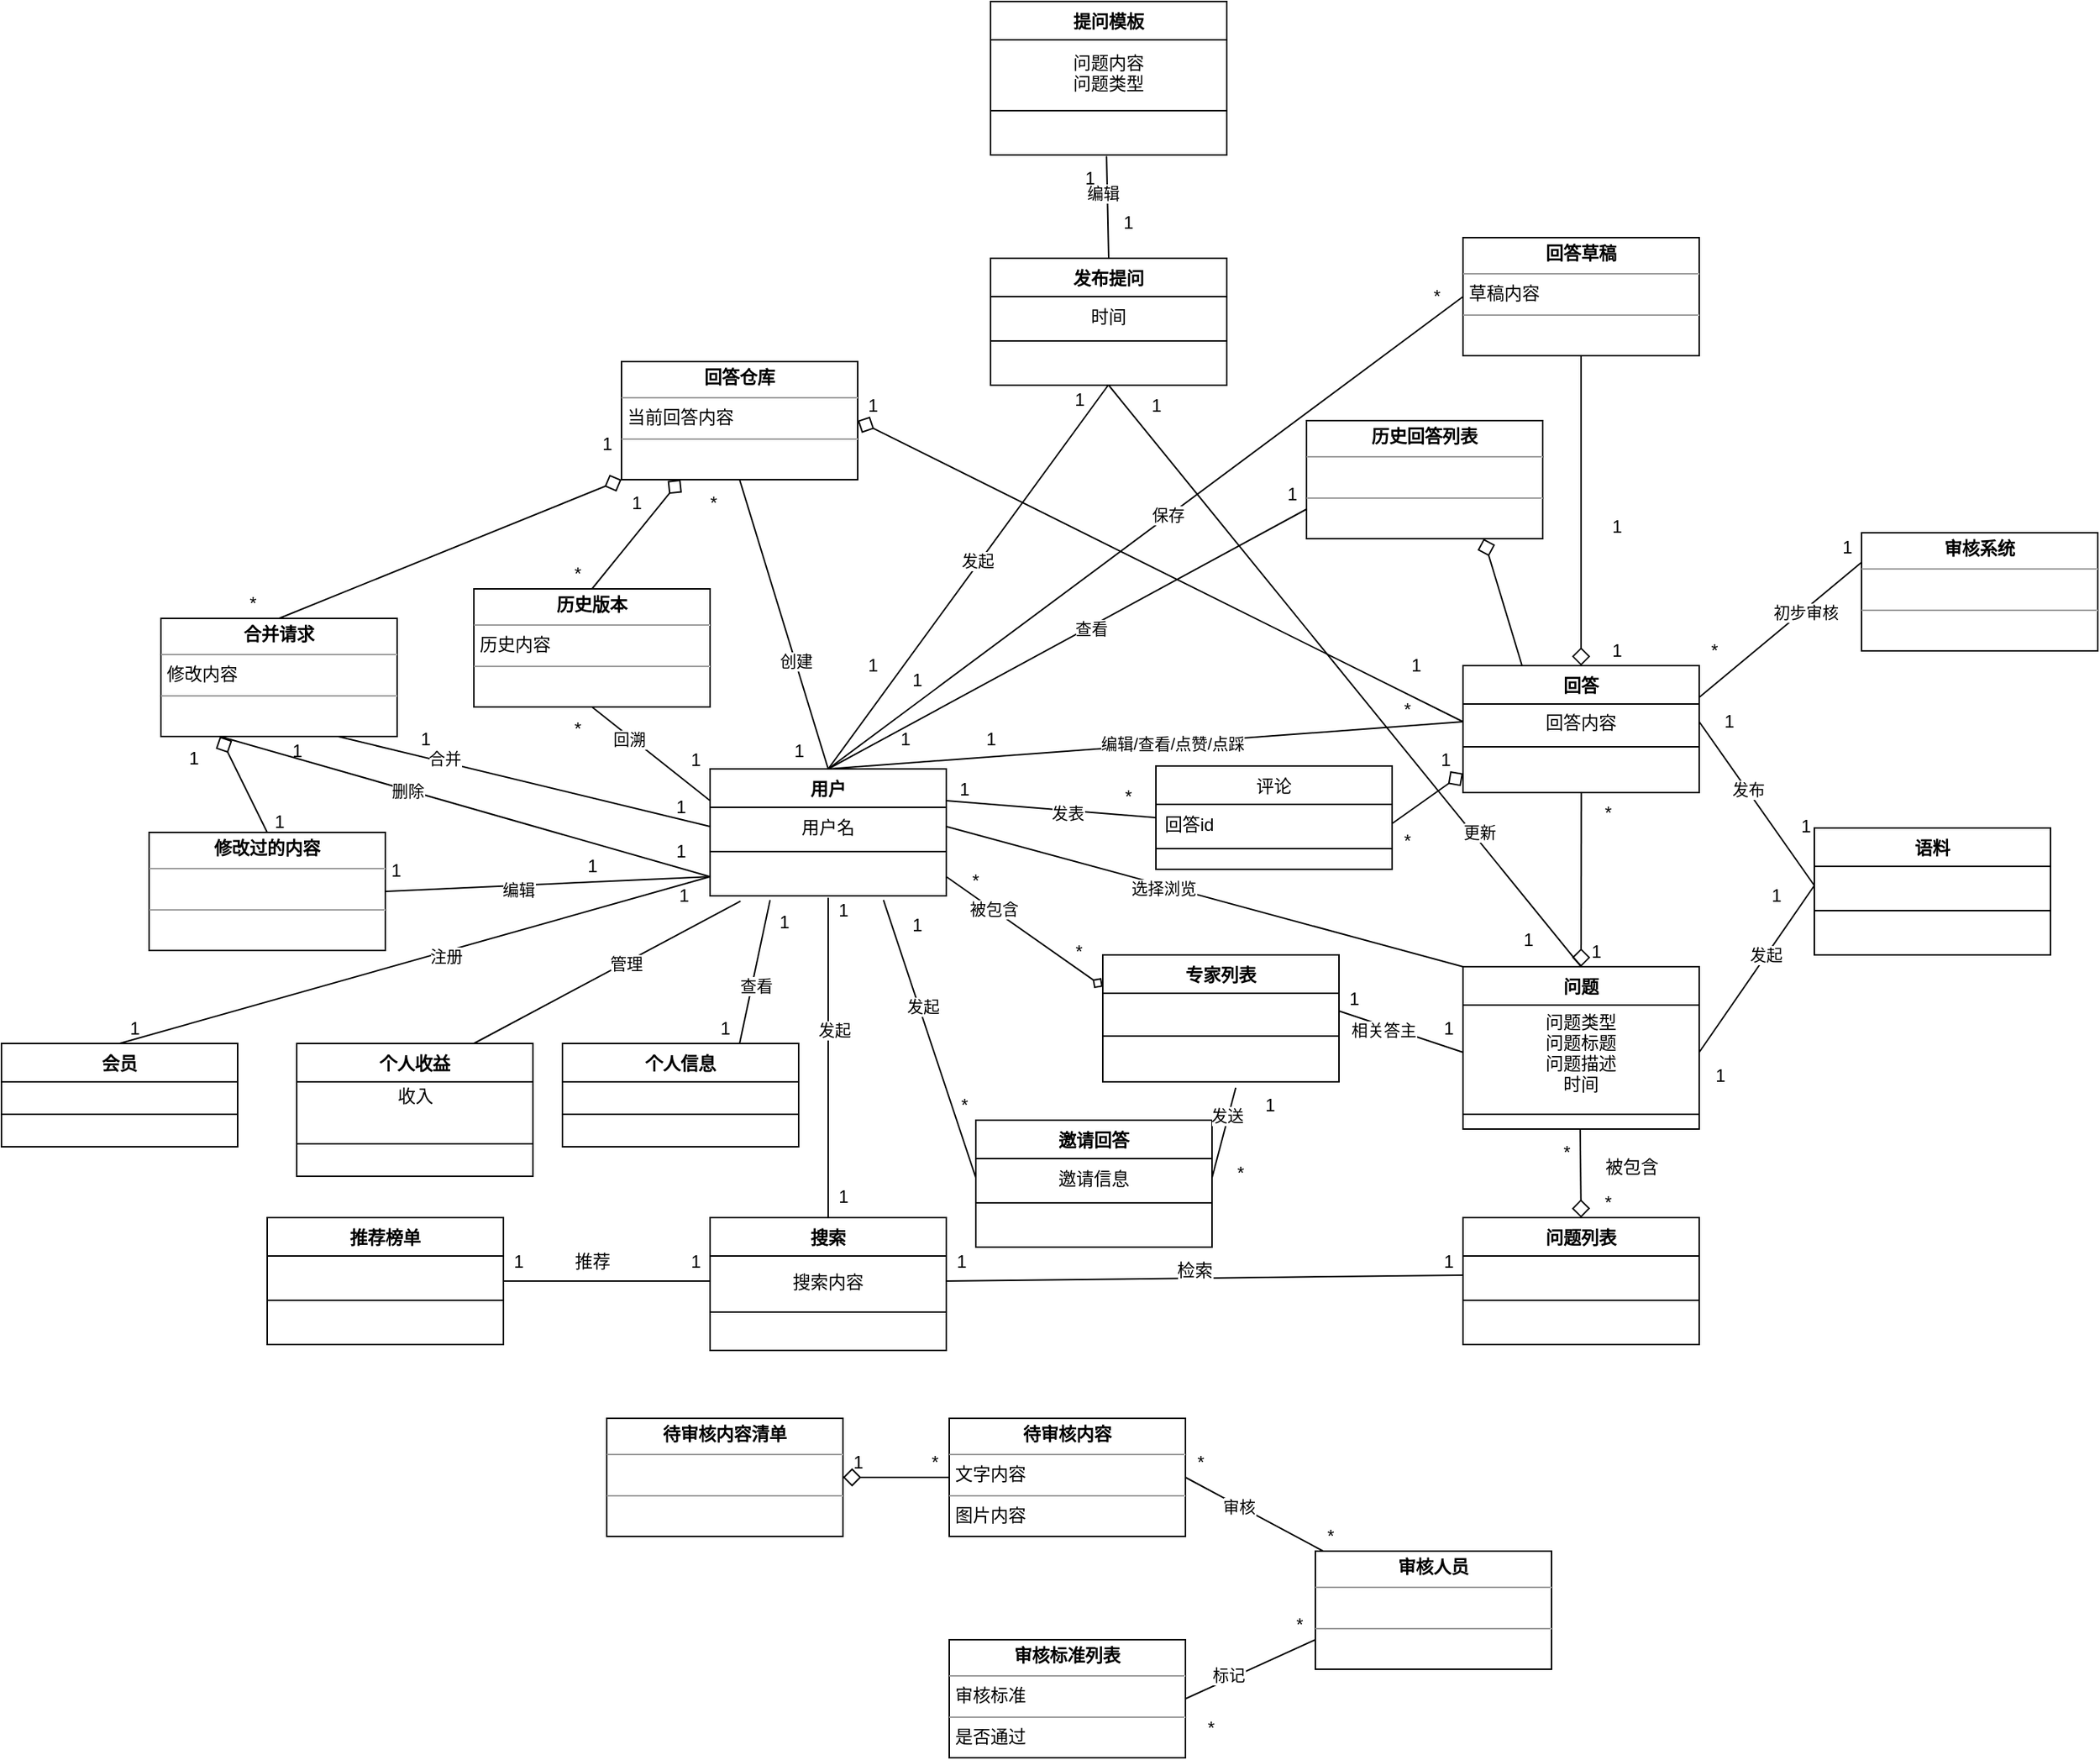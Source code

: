 <mxfile version="13.5.7" type="device"><diagram id="dqSqr0zBosCVYMbAQ48P" name="第 1 页"><mxGraphModel dx="1851" dy="1761" grid="1" gridSize="10" guides="1" tooltips="1" connect="1" arrows="1" fold="1" page="1" pageScale="1" pageWidth="827" pageHeight="1169" math="0" shadow="0"><root><mxCell id="0"/><mxCell id="1" parent="0"/><mxCell id="7naOkxVm8K2SrwInXt6t-1" value="1" style="text;html=1;align=center;verticalAlign=middle;resizable=0;points=[];autosize=1;" parent="1" vertex="1"><mxGeometry x="380" y="134" width="20" height="20" as="geometry"/></mxCell><mxCell id="7naOkxVm8K2SrwInXt6t-2" style="edgeStyle=none;rounded=0;orthogonalLoop=1;jettySize=auto;html=1;exitX=0.491;exitY=1.031;exitDx=0;exitDy=0;entryX=0.5;entryY=0;entryDx=0;entryDy=0;endArrow=none;endFill=0;endSize=10;targetPerimeterSpacing=0;exitPerimeter=0;" parent="1" source="7naOkxVm8K2SrwInXt6t-36" target="7naOkxVm8K2SrwInXt6t-17" edge="1"><mxGeometry relative="1" as="geometry"><mxPoint x="131" y="203" as="sourcePoint"/></mxGeometry></mxCell><mxCell id="qKET4viSGXKcAuz_7q4b-98" value="编辑" style="edgeLabel;html=1;align=center;verticalAlign=middle;resizable=0;points=[];" parent="7naOkxVm8K2SrwInXt6t-2" vertex="1" connectable="0"><mxGeometry x="-0.29" y="-3" relative="1" as="geometry"><mxPoint as="offset"/></mxGeometry></mxCell><mxCell id="7naOkxVm8K2SrwInXt6t-3" style="edgeStyle=none;rounded=0;orthogonalLoop=1;jettySize=auto;html=1;exitX=0.5;exitY=1;exitDx=0;exitDy=0;entryX=0.5;entryY=0;entryDx=0;entryDy=0;endArrow=none;endFill=0;endSize=10;targetPerimeterSpacing=0;" parent="1" source="7naOkxVm8K2SrwInXt6t-17" target="7naOkxVm8K2SrwInXt6t-21" edge="1"><mxGeometry relative="1" as="geometry"/></mxCell><mxCell id="qKET4viSGXKcAuz_7q4b-155" value="更新" style="edgeLabel;html=1;align=center;verticalAlign=middle;resizable=0;points=[];" parent="7naOkxVm8K2SrwInXt6t-3" vertex="1" connectable="0"><mxGeometry x="-0.103" relative="1" as="geometry"><mxPoint x="107.26" y="126.02" as="offset"/></mxGeometry></mxCell><mxCell id="7naOkxVm8K2SrwInXt6t-5" value="" style="edgeStyle=none;rounded=0;orthogonalLoop=1;jettySize=auto;html=1;endArrow=diamond;endFill=0;endSize=10;targetPerimeterSpacing=0;entryX=0.5;entryY=0;entryDx=0;entryDy=0;exitX=0.496;exitY=1.031;exitDx=0;exitDy=0;exitPerimeter=0;" parent="1" source="7naOkxVm8K2SrwInXt6t-24" target="7naOkxVm8K2SrwInXt6t-25" edge="1"><mxGeometry relative="1" as="geometry"><mxPoint x="360" y="280" as="sourcePoint"/></mxGeometry></mxCell><mxCell id="7naOkxVm8K2SrwInXt6t-6" style="edgeStyle=none;rounded=0;orthogonalLoop=1;jettySize=auto;html=1;exitX=0.5;exitY=0;exitDx=0;exitDy=0;entryX=0.498;entryY=1;entryDx=0;entryDy=0;endArrow=none;endFill=0;endSize=10;targetPerimeterSpacing=0;entryPerimeter=0;" parent="1" source="7naOkxVm8K2SrwInXt6t-29" target="7naOkxVm8K2SrwInXt6t-20" edge="1"><mxGeometry relative="1" as="geometry"/></mxCell><mxCell id="qKET4viSGXKcAuz_7q4b-68" value="发起" style="edgeLabel;html=1;align=center;verticalAlign=middle;resizable=0;points=[];" parent="7naOkxVm8K2SrwInXt6t-6" vertex="1" connectable="0"><mxGeometry x="0.082" y="2" relative="1" as="geometry"><mxPoint as="offset"/></mxGeometry></mxCell><mxCell id="7naOkxVm8K2SrwInXt6t-7" value="被包含" style="text;html=1;align=center;verticalAlign=middle;resizable=0;points=[];autosize=1;" parent="1" vertex="1"><mxGeometry x="389" y="280" width="50" height="20" as="geometry"/></mxCell><mxCell id="7naOkxVm8K2SrwInXt6t-8" value="*" style="text;html=1;align=center;verticalAlign=middle;resizable=0;points=[];autosize=1;" parent="1" vertex="1"><mxGeometry x="360" y="270" width="20" height="20" as="geometry"/></mxCell><mxCell id="7naOkxVm8K2SrwInXt6t-9" value="*" style="text;html=1;align=center;verticalAlign=middle;resizable=0;points=[];autosize=1;" parent="1" vertex="1"><mxGeometry x="388" y="304" width="20" height="20" as="geometry"/></mxCell><mxCell id="7naOkxVm8K2SrwInXt6t-11" value="1" style="text;html=1;align=center;verticalAlign=middle;resizable=0;points=[];autosize=1;" parent="1" vertex="1"><mxGeometry x="-110" y="-60" width="20" height="20" as="geometry"/></mxCell><mxCell id="7naOkxVm8K2SrwInXt6t-12" value="1" style="text;html=1;align=center;verticalAlign=middle;resizable=0;points=[];autosize=1;" parent="1" vertex="1"><mxGeometry x="82" y="-236" width="20" height="20" as="geometry"/></mxCell><mxCell id="7naOkxVm8K2SrwInXt6t-13" value="1" style="text;html=1;align=center;verticalAlign=middle;resizable=0;points=[];autosize=1;" parent="1" vertex="1"><mxGeometry x="30" y="-240" width="20" height="20" as="geometry"/></mxCell><mxCell id="7naOkxVm8K2SrwInXt6t-14" value="1" style="text;html=1;align=center;verticalAlign=middle;resizable=0;points=[];autosize=1;" parent="1" vertex="1"><mxGeometry x="37" y="-390" width="20" height="20" as="geometry"/></mxCell><mxCell id="7naOkxVm8K2SrwInXt6t-15" value="1" style="text;html=1;align=center;verticalAlign=middle;resizable=0;points=[];autosize=1;" parent="1" vertex="1"><mxGeometry x="63" y="-360" width="20" height="20" as="geometry"/></mxCell><mxCell id="qKET4viSGXKcAuz_7q4b-99" style="edgeStyle=none;rounded=0;orthogonalLoop=1;jettySize=auto;html=1;exitX=0.5;exitY=0;exitDx=0;exitDy=0;endArrow=none;endFill=0;entryX=0.501;entryY=1.015;entryDx=0;entryDy=0;entryPerimeter=0;startArrow=diamond;startFill=0;endSize=10;startSize=10;" parent="1" source="7naOkxVm8K2SrwInXt6t-21" target="qKET4viSGXKcAuz_7q4b-103" edge="1"><mxGeometry relative="1" as="geometry"><mxPoint x="350" y="80" as="targetPoint"/></mxGeometry></mxCell><mxCell id="7naOkxVm8K2SrwInXt6t-21" value="问题" style="swimlane;fontStyle=1;align=center;verticalAlign=top;childLayout=stackLayout;horizontal=1;startSize=26;horizontalStack=0;resizeParent=1;resizeParentMax=0;resizeLast=0;collapsible=1;marginBottom=0;" parent="1" vertex="1"><mxGeometry x="300" y="154" width="160" height="110" as="geometry"/></mxCell><mxCell id="7naOkxVm8K2SrwInXt6t-22" value="问题类型&#10;问题标题&#10;问题描述&#10;时间" style="text;strokeColor=none;fillColor=none;align=center;verticalAlign=middle;spacingLeft=4;spacingRight=4;overflow=hidden;rotatable=0;points=[[0,0.5],[1,0.5]];portConstraint=eastwest;" parent="7naOkxVm8K2SrwInXt6t-21" vertex="1"><mxGeometry y="26" width="160" height="64" as="geometry"/></mxCell><mxCell id="7naOkxVm8K2SrwInXt6t-23" value="" style="line;strokeWidth=1;fillColor=none;align=left;verticalAlign=middle;spacingTop=-1;spacingLeft=3;spacingRight=3;rotatable=0;labelPosition=right;points=[];portConstraint=eastwest;" parent="7naOkxVm8K2SrwInXt6t-21" vertex="1"><mxGeometry y="90" width="160" height="20" as="geometry"/></mxCell><mxCell id="7naOkxVm8K2SrwInXt6t-24" value=" " style="text;strokeColor=none;fillColor=none;align=left;verticalAlign=top;spacingLeft=4;spacingRight=4;overflow=hidden;rotatable=0;points=[[0,0.5],[1,0.5]];portConstraint=eastwest;" parent="7naOkxVm8K2SrwInXt6t-21" vertex="1"><mxGeometry y="110" width="160" as="geometry"/></mxCell><mxCell id="7naOkxVm8K2SrwInXt6t-37" value="1" style="text;html=1;align=center;verticalAlign=middle;resizable=0;points=[];autosize=1;" parent="1" vertex="1"><mxGeometry x="280" y="344" width="20" height="20" as="geometry"/></mxCell><mxCell id="7naOkxVm8K2SrwInXt6t-43" value="1" style="text;html=1;align=center;verticalAlign=middle;resizable=0;points=[];autosize=1;" parent="1" vertex="1"><mxGeometry x="-230" y="344" width="20" height="20" as="geometry"/></mxCell><mxCell id="7naOkxVm8K2SrwInXt6t-44" value="1" style="text;html=1;align=center;verticalAlign=middle;resizable=0;points=[];autosize=1;" parent="1" vertex="1"><mxGeometry x="-130" y="106" width="20" height="20" as="geometry"/></mxCell><mxCell id="7naOkxVm8K2SrwInXt6t-45" value="1" style="text;html=1;align=center;verticalAlign=middle;resizable=0;points=[];autosize=1;" parent="1" vertex="1"><mxGeometry x="-130" y="300" width="20" height="20" as="geometry"/></mxCell><mxCell id="7naOkxVm8K2SrwInXt6t-46" value="1" style="text;html=1;align=center;verticalAlign=middle;resizable=0;points=[];autosize=1;" parent="1" vertex="1"><mxGeometry x="-350" y="344" width="20" height="20" as="geometry"/></mxCell><mxCell id="7naOkxVm8K2SrwInXt6t-47" value="1" style="text;html=1;align=center;verticalAlign=middle;resizable=0;points=[];autosize=1;" parent="1" vertex="1"><mxGeometry x="-50" y="344" width="20" height="20" as="geometry"/></mxCell><mxCell id="7naOkxVm8K2SrwInXt6t-48" value="推荐" style="text;html=1;align=center;verticalAlign=middle;resizable=0;points=[];autosize=1;rotation=0;" parent="1" vertex="1"><mxGeometry x="-310" y="344" width="40" height="20" as="geometry"/></mxCell><mxCell id="7naOkxVm8K2SrwInXt6t-53" style="rounded=0;orthogonalLoop=1;jettySize=auto;html=1;entryX=0.5;entryY=0;entryDx=0;entryDy=0;endArrow=none;endFill=0;exitX=0.5;exitY=1.046;exitDx=0;exitDy=0;exitPerimeter=0;" parent="1" source="7naOkxVm8K2SrwInXt6t-32" target="7naOkxVm8K2SrwInXt6t-54" edge="1"><mxGeometry relative="1" as="geometry"><mxPoint x="100" y="140" as="sourcePoint"/></mxGeometry></mxCell><mxCell id="qKET4viSGXKcAuz_7q4b-69" value="发起" style="edgeLabel;html=1;align=center;verticalAlign=middle;resizable=0;points=[];" parent="7naOkxVm8K2SrwInXt6t-53" vertex="1" connectable="0"><mxGeometry x="-0.172" y="4" relative="1" as="geometry"><mxPoint as="offset"/></mxGeometry></mxCell><mxCell id="7naOkxVm8K2SrwInXt6t-58" style="edgeStyle=none;rounded=0;orthogonalLoop=1;jettySize=auto;html=1;exitX=0;exitY=0.5;exitDx=0;exitDy=0;entryX=1;entryY=0.5;entryDx=0;entryDy=0;endArrow=none;endFill=0;" parent="1" source="7naOkxVm8K2SrwInXt6t-26" target="7naOkxVm8K2SrwInXt6t-55" edge="1"><mxGeometry relative="1" as="geometry"/></mxCell><mxCell id="7naOkxVm8K2SrwInXt6t-59" value="检索" style="text;html=1;align=center;verticalAlign=middle;resizable=0;points=[];labelBackgroundColor=#ffffff;horizontal=1;" parent="7naOkxVm8K2SrwInXt6t-58" vertex="1" connectable="0"><mxGeometry x="0.066" y="-9" relative="1" as="geometry"><mxPoint x="4.34" y="4.09" as="offset"/></mxGeometry></mxCell><mxCell id="7naOkxVm8K2SrwInXt6t-64" style="rounded=0;orthogonalLoop=1;jettySize=auto;html=1;exitX=1;exitY=0.5;exitDx=0;exitDy=0;entryX=0;entryY=0.5;entryDx=0;entryDy=0;endArrow=none;endFill=0;" parent="1" source="7naOkxVm8K2SrwInXt6t-65" target="7naOkxVm8K2SrwInXt6t-55" edge="1"><mxGeometry relative="1" as="geometry"/></mxCell><mxCell id="qKET4viSGXKcAuz_7q4b-165" style="edgeStyle=none;rounded=0;sketch=0;orthogonalLoop=1;jettySize=auto;html=1;exitX=0;exitY=0.25;exitDx=0;exitDy=0;entryX=0.5;entryY=1;entryDx=0;entryDy=0;startArrow=none;startFill=0;startSize=10;endArrow=none;endFill=0;endSize=10;" parent="1" source="7naOkxVm8K2SrwInXt6t-29" target="qKET4viSGXKcAuz_7q4b-164" edge="1"><mxGeometry relative="1" as="geometry"/></mxCell><mxCell id="qKET4viSGXKcAuz_7q4b-166" value="回溯" style="edgeLabel;html=1;align=center;verticalAlign=middle;resizable=0;points=[];" parent="qKET4viSGXKcAuz_7q4b-165" vertex="1" connectable="0"><mxGeometry x="0.337" y="1" relative="1" as="geometry"><mxPoint x="-1" as="offset"/></mxGeometry></mxCell><mxCell id="qKET4viSGXKcAuz_7q4b-179" style="edgeStyle=none;rounded=0;sketch=0;orthogonalLoop=1;jettySize=auto;html=1;exitX=1;exitY=0.25;exitDx=0;exitDy=0;entryX=0;entryY=0.5;entryDx=0;entryDy=0;startArrow=none;startFill=0;startSize=10;endArrow=none;endFill=0;endSize=10;" parent="1" source="7naOkxVm8K2SrwInXt6t-29" target="qKET4viSGXKcAuz_7q4b-176" edge="1"><mxGeometry relative="1" as="geometry"/></mxCell><mxCell id="qKET4viSGXKcAuz_7q4b-180" value="发表" style="edgeLabel;html=1;align=center;verticalAlign=middle;resizable=0;points=[];" parent="qKET4viSGXKcAuz_7q4b-179" vertex="1" connectable="0"><mxGeometry x="0.161" y="-2" relative="1" as="geometry"><mxPoint as="offset"/></mxGeometry></mxCell><mxCell id="7naOkxVm8K2SrwInXt6t-29" value="用户" style="swimlane;fontStyle=1;align=center;verticalAlign=top;childLayout=stackLayout;horizontal=1;startSize=26;horizontalStack=0;resizeParent=1;resizeParentMax=0;resizeLast=0;collapsible=1;marginBottom=0;" parent="1" vertex="1"><mxGeometry x="-210" y="20" width="160" height="86" as="geometry"/></mxCell><mxCell id="7naOkxVm8K2SrwInXt6t-30" value="用户名" style="text;strokeColor=none;fillColor=none;align=center;verticalAlign=top;spacingLeft=4;spacingRight=4;overflow=hidden;rotatable=0;points=[[0,0.5],[1,0.5]];portConstraint=eastwest;" parent="7naOkxVm8K2SrwInXt6t-29" vertex="1"><mxGeometry y="26" width="160" height="26" as="geometry"/></mxCell><mxCell id="7naOkxVm8K2SrwInXt6t-31" value="" style="line;strokeWidth=1;fillColor=none;align=left;verticalAlign=middle;spacingTop=-1;spacingLeft=3;spacingRight=3;rotatable=0;labelPosition=right;points=[];portConstraint=eastwest;" parent="7naOkxVm8K2SrwInXt6t-29" vertex="1"><mxGeometry y="52" width="160" height="8" as="geometry"/></mxCell><mxCell id="7naOkxVm8K2SrwInXt6t-32" value=" " style="text;strokeColor=none;fillColor=none;align=left;verticalAlign=top;spacingLeft=4;spacingRight=4;overflow=hidden;rotatable=0;points=[[0,0.5],[1,0.5]];portConstraint=eastwest;" parent="7naOkxVm8K2SrwInXt6t-29" vertex="1"><mxGeometry y="60" width="160" height="26" as="geometry"/></mxCell><mxCell id="qKET4viSGXKcAuz_7q4b-131" style="edgeStyle=none;rounded=0;sketch=0;orthogonalLoop=1;jettySize=auto;html=1;exitX=1;exitY=0.25;exitDx=0;exitDy=0;entryX=0;entryY=0.25;entryDx=0;entryDy=0;startArrow=none;startFill=0;startSize=10;endArrow=none;endFill=0;endSize=10;" parent="1" source="qKET4viSGXKcAuz_7q4b-100" target="qKET4viSGXKcAuz_7q4b-130" edge="1"><mxGeometry relative="1" as="geometry"/></mxCell><mxCell id="qKET4viSGXKcAuz_7q4b-132" value="初步审核" style="edgeLabel;html=1;align=center;verticalAlign=middle;resizable=0;points=[];" parent="qKET4viSGXKcAuz_7q4b-131" vertex="1" connectable="0"><mxGeometry x="0.285" y="-1" relative="1" as="geometry"><mxPoint as="offset"/></mxGeometry></mxCell><mxCell id="qKET4viSGXKcAuz_7q4b-100" value="回答" style="swimlane;fontStyle=1;align=center;verticalAlign=top;childLayout=stackLayout;horizontal=1;startSize=26;horizontalStack=0;resizeParent=1;resizeParentMax=0;resizeLast=0;collapsible=1;marginBottom=0;" parent="1" vertex="1"><mxGeometry x="300" y="-50" width="160" height="86" as="geometry"/></mxCell><mxCell id="qKET4viSGXKcAuz_7q4b-101" value="回答内容" style="text;strokeColor=none;fillColor=none;align=center;verticalAlign=middle;spacingLeft=4;spacingRight=4;overflow=hidden;rotatable=0;points=[[0,0.5],[1,0.5]];portConstraint=eastwest;" parent="qKET4viSGXKcAuz_7q4b-100" vertex="1"><mxGeometry y="26" width="160" height="24" as="geometry"/></mxCell><mxCell id="qKET4viSGXKcAuz_7q4b-102" value="" style="line;strokeWidth=1;fillColor=none;align=left;verticalAlign=middle;spacingTop=-1;spacingLeft=3;spacingRight=3;rotatable=0;labelPosition=right;points=[];portConstraint=eastwest;" parent="qKET4viSGXKcAuz_7q4b-100" vertex="1"><mxGeometry y="50" width="160" height="10" as="geometry"/></mxCell><mxCell id="qKET4viSGXKcAuz_7q4b-103" value=" " style="text;strokeColor=none;fillColor=none;align=left;verticalAlign=top;spacingLeft=4;spacingRight=4;overflow=hidden;rotatable=0;points=[[0,0.5],[1,0.5]];portConstraint=eastwest;" parent="qKET4viSGXKcAuz_7q4b-100" vertex="1"><mxGeometry y="60" width="160" height="26" as="geometry"/></mxCell><mxCell id="qKET4viSGXKcAuz_7q4b-106" value="语料" style="swimlane;fontStyle=1;align=center;verticalAlign=top;childLayout=stackLayout;horizontal=1;startSize=26;horizontalStack=0;resizeParent=1;resizeParentMax=0;resizeLast=0;collapsible=1;marginBottom=0;" parent="1" vertex="1"><mxGeometry x="538" y="60" width="160" height="86" as="geometry"/></mxCell><mxCell id="qKET4viSGXKcAuz_7q4b-107" value=" " style="text;strokeColor=none;fillColor=none;align=center;verticalAlign=middle;spacingLeft=4;spacingRight=4;overflow=hidden;rotatable=0;points=[[0,0.5],[1,0.5]];portConstraint=eastwest;" parent="qKET4viSGXKcAuz_7q4b-106" vertex="1"><mxGeometry y="26" width="160" height="26" as="geometry"/></mxCell><mxCell id="qKET4viSGXKcAuz_7q4b-108" value="" style="line;strokeWidth=1;fillColor=none;align=left;verticalAlign=middle;spacingTop=-1;spacingLeft=3;spacingRight=3;rotatable=0;labelPosition=right;points=[];portConstraint=eastwest;" parent="qKET4viSGXKcAuz_7q4b-106" vertex="1"><mxGeometry y="52" width="160" height="8" as="geometry"/></mxCell><mxCell id="qKET4viSGXKcAuz_7q4b-109" value=" " style="text;strokeColor=none;fillColor=none;align=left;verticalAlign=top;spacingLeft=4;spacingRight=4;overflow=hidden;rotatable=0;points=[[0,0.5],[1,0.5]];portConstraint=eastwest;" parent="qKET4viSGXKcAuz_7q4b-106" vertex="1"><mxGeometry y="60" width="160" height="26" as="geometry"/></mxCell><mxCell id="7naOkxVm8K2SrwInXt6t-25" value="问题列表" style="swimlane;fontStyle=1;align=center;verticalAlign=top;childLayout=stackLayout;horizontal=1;startSize=26;horizontalStack=0;resizeParent=1;resizeParentMax=0;resizeLast=0;collapsible=1;marginBottom=0;" parent="1" vertex="1"><mxGeometry x="300" y="324" width="160" height="86" as="geometry"/></mxCell><mxCell id="7naOkxVm8K2SrwInXt6t-26" value=" " style="text;strokeColor=none;fillColor=none;align=left;verticalAlign=top;spacingLeft=4;spacingRight=4;overflow=hidden;rotatable=0;points=[[0,0.5],[1,0.5]];portConstraint=eastwest;" parent="7naOkxVm8K2SrwInXt6t-25" vertex="1"><mxGeometry y="26" width="160" height="26" as="geometry"/></mxCell><mxCell id="7naOkxVm8K2SrwInXt6t-27" value="" style="line;strokeWidth=1;fillColor=none;align=left;verticalAlign=middle;spacingTop=-1;spacingLeft=3;spacingRight=3;rotatable=0;labelPosition=right;points=[];portConstraint=eastwest;" parent="7naOkxVm8K2SrwInXt6t-25" vertex="1"><mxGeometry y="52" width="160" height="8" as="geometry"/></mxCell><mxCell id="7naOkxVm8K2SrwInXt6t-28" value=" " style="text;strokeColor=none;fillColor=none;align=left;verticalAlign=top;spacingLeft=4;spacingRight=4;overflow=hidden;rotatable=0;points=[[0,0.5],[1,0.5]];portConstraint=eastwest;" parent="7naOkxVm8K2SrwInXt6t-25" vertex="1"><mxGeometry y="60" width="160" height="26" as="geometry"/></mxCell><mxCell id="7naOkxVm8K2SrwInXt6t-54" value="搜索" style="swimlane;fontStyle=1;align=center;verticalAlign=top;childLayout=stackLayout;horizontal=1;startSize=26;horizontalStack=0;resizeParent=1;resizeParentMax=0;resizeLast=0;collapsible=1;marginBottom=0;" parent="1" vertex="1"><mxGeometry x="-210" y="324" width="160" height="90" as="geometry"/></mxCell><mxCell id="7naOkxVm8K2SrwInXt6t-55" value="搜索内容" style="text;strokeColor=none;fillColor=none;align=center;verticalAlign=middle;spacingLeft=4;spacingRight=4;overflow=hidden;rotatable=0;points=[[0,0.5],[1,0.5]];portConstraint=eastwest;" parent="7naOkxVm8K2SrwInXt6t-54" vertex="1"><mxGeometry y="26" width="160" height="34" as="geometry"/></mxCell><mxCell id="7naOkxVm8K2SrwInXt6t-56" value="" style="line;strokeWidth=1;fillColor=none;align=left;verticalAlign=middle;spacingTop=-1;spacingLeft=3;spacingRight=3;rotatable=0;labelPosition=right;points=[];portConstraint=eastwest;" parent="7naOkxVm8K2SrwInXt6t-54" vertex="1"><mxGeometry y="60" width="160" height="8" as="geometry"/></mxCell><mxCell id="7naOkxVm8K2SrwInXt6t-57" value=" " style="text;strokeColor=none;fillColor=none;align=left;verticalAlign=top;spacingLeft=4;spacingRight=4;overflow=hidden;rotatable=0;points=[[0,0.5],[1,0.5]];portConstraint=eastwest;" parent="7naOkxVm8K2SrwInXt6t-54" vertex="1"><mxGeometry y="68" width="160" height="22" as="geometry"/></mxCell><mxCell id="7naOkxVm8K2SrwInXt6t-65" value="推荐榜单" style="swimlane;fontStyle=1;align=center;verticalAlign=top;childLayout=stackLayout;horizontal=1;startSize=26;horizontalStack=0;resizeParent=1;resizeParentMax=0;resizeLast=0;collapsible=1;marginBottom=0;" parent="1" vertex="1"><mxGeometry x="-510" y="324" width="160" height="86" as="geometry"/></mxCell><mxCell id="7naOkxVm8K2SrwInXt6t-66" value=" " style="text;strokeColor=none;fillColor=none;align=center;verticalAlign=middle;spacingLeft=4;spacingRight=4;overflow=hidden;rotatable=0;points=[[0,0.5],[1,0.5]];portConstraint=eastwest;" parent="7naOkxVm8K2SrwInXt6t-65" vertex="1"><mxGeometry y="26" width="160" height="26" as="geometry"/></mxCell><mxCell id="7naOkxVm8K2SrwInXt6t-67" value="" style="line;strokeWidth=1;fillColor=none;align=left;verticalAlign=middle;spacingTop=-1;spacingLeft=3;spacingRight=3;rotatable=0;labelPosition=right;points=[];portConstraint=eastwest;" parent="7naOkxVm8K2SrwInXt6t-65" vertex="1"><mxGeometry y="52" width="160" height="8" as="geometry"/></mxCell><mxCell id="7naOkxVm8K2SrwInXt6t-68" value=" " style="text;strokeColor=none;fillColor=none;align=left;verticalAlign=top;spacingLeft=4;spacingRight=4;overflow=hidden;rotatable=0;points=[[0,0.5],[1,0.5]];portConstraint=eastwest;" parent="7naOkxVm8K2SrwInXt6t-65" vertex="1"><mxGeometry y="60" width="160" height="26" as="geometry"/></mxCell><mxCell id="qKET4viSGXKcAuz_7q4b-81" value="邀请回答" style="swimlane;fontStyle=1;align=center;verticalAlign=top;childLayout=stackLayout;horizontal=1;startSize=26;horizontalStack=0;resizeParent=1;resizeParentMax=0;resizeLast=0;collapsible=1;marginBottom=0;" parent="1" vertex="1"><mxGeometry x="-30" y="258" width="160" height="86" as="geometry"/></mxCell><mxCell id="qKET4viSGXKcAuz_7q4b-82" value="邀请信息" style="text;strokeColor=none;fillColor=none;align=center;verticalAlign=middle;spacingLeft=4;spacingRight=4;overflow=hidden;rotatable=0;points=[[0,0.5],[1,0.5]];portConstraint=eastwest;" parent="qKET4viSGXKcAuz_7q4b-81" vertex="1"><mxGeometry y="26" width="160" height="26" as="geometry"/></mxCell><mxCell id="qKET4viSGXKcAuz_7q4b-83" value="" style="line;strokeWidth=1;fillColor=none;align=left;verticalAlign=middle;spacingTop=-1;spacingLeft=3;spacingRight=3;rotatable=0;labelPosition=right;points=[];portConstraint=eastwest;" parent="qKET4viSGXKcAuz_7q4b-81" vertex="1"><mxGeometry y="52" width="160" height="8" as="geometry"/></mxCell><mxCell id="qKET4viSGXKcAuz_7q4b-84" value=" " style="text;strokeColor=none;fillColor=none;align=left;verticalAlign=top;spacingLeft=4;spacingRight=4;overflow=hidden;rotatable=0;points=[[0,0.5],[1,0.5]];portConstraint=eastwest;" parent="qKET4viSGXKcAuz_7q4b-81" vertex="1"><mxGeometry y="60" width="160" height="26" as="geometry"/></mxCell><mxCell id="qKET4viSGXKcAuz_7q4b-71" value="专家列表" style="swimlane;fontStyle=1;align=center;verticalAlign=top;childLayout=stackLayout;horizontal=1;startSize=26;horizontalStack=0;resizeParent=1;resizeParentMax=0;resizeLast=0;collapsible=1;marginBottom=0;" parent="1" vertex="1"><mxGeometry x="56" y="146" width="160" height="86" as="geometry"/></mxCell><mxCell id="qKET4viSGXKcAuz_7q4b-72" value=" " style="text;strokeColor=none;fillColor=none;align=center;verticalAlign=middle;spacingLeft=4;spacingRight=4;overflow=hidden;rotatable=0;points=[[0,0.5],[1,0.5]];portConstraint=eastwest;" parent="qKET4viSGXKcAuz_7q4b-71" vertex="1"><mxGeometry y="26" width="160" height="24" as="geometry"/></mxCell><mxCell id="qKET4viSGXKcAuz_7q4b-73" value="" style="line;strokeWidth=1;fillColor=none;align=left;verticalAlign=middle;spacingTop=-1;spacingLeft=3;spacingRight=3;rotatable=0;labelPosition=right;points=[];portConstraint=eastwest;" parent="qKET4viSGXKcAuz_7q4b-71" vertex="1"><mxGeometry y="50" width="160" height="10" as="geometry"/></mxCell><mxCell id="qKET4viSGXKcAuz_7q4b-74" value=" " style="text;strokeColor=none;fillColor=none;align=left;verticalAlign=top;spacingLeft=4;spacingRight=4;overflow=hidden;rotatable=0;points=[[0,0.5],[1,0.5]];portConstraint=eastwest;" parent="qKET4viSGXKcAuz_7q4b-71" vertex="1"><mxGeometry y="60" width="160" height="26" as="geometry"/></mxCell><mxCell id="7naOkxVm8K2SrwInXt6t-33" value="提问模板" style="swimlane;fontStyle=1;align=center;verticalAlign=top;childLayout=stackLayout;horizontal=1;startSize=26;horizontalStack=0;resizeParent=1;resizeParentMax=0;resizeLast=0;collapsible=1;marginBottom=0;" parent="1" vertex="1"><mxGeometry x="-20" y="-500" width="160" height="104" as="geometry"/></mxCell><mxCell id="7naOkxVm8K2SrwInXt6t-34" value="问题内容&#10;问题类型" style="text;strokeColor=none;fillColor=none;align=center;verticalAlign=middle;spacingLeft=4;spacingRight=4;overflow=hidden;rotatable=0;points=[[0,0.5],[1,0.5]];portConstraint=eastwest;" parent="7naOkxVm8K2SrwInXt6t-33" vertex="1"><mxGeometry y="26" width="160" height="44" as="geometry"/></mxCell><mxCell id="7naOkxVm8K2SrwInXt6t-35" value="" style="line;strokeWidth=1;fillColor=none;align=left;verticalAlign=middle;spacingTop=-1;spacingLeft=3;spacingRight=3;rotatable=0;labelPosition=right;points=[];portConstraint=eastwest;" parent="7naOkxVm8K2SrwInXt6t-33" vertex="1"><mxGeometry y="70" width="160" height="8" as="geometry"/></mxCell><mxCell id="7naOkxVm8K2SrwInXt6t-36" value=" " style="text;strokeColor=none;fillColor=none;align=left;verticalAlign=top;spacingLeft=4;spacingRight=4;overflow=hidden;rotatable=0;points=[[0,0.5],[1,0.5]];portConstraint=eastwest;" parent="7naOkxVm8K2SrwInXt6t-33" vertex="1"><mxGeometry y="78" width="160" height="26" as="geometry"/></mxCell><mxCell id="7naOkxVm8K2SrwInXt6t-17" value="发布提问" style="swimlane;fontStyle=1;align=center;verticalAlign=top;childLayout=stackLayout;horizontal=1;startSize=26;horizontalStack=0;resizeParent=1;resizeParentMax=0;resizeLast=0;collapsible=1;marginBottom=0;" parent="1" vertex="1"><mxGeometry x="-20" y="-326" width="160" height="86" as="geometry"/></mxCell><mxCell id="7naOkxVm8K2SrwInXt6t-18" value="时间" style="text;strokeColor=none;fillColor=none;align=center;verticalAlign=middle;spacingLeft=4;spacingRight=4;overflow=hidden;rotatable=0;points=[[0,0.5],[1,0.5]];portConstraint=eastwest;" parent="7naOkxVm8K2SrwInXt6t-17" vertex="1"><mxGeometry y="26" width="160" height="26" as="geometry"/></mxCell><mxCell id="7naOkxVm8K2SrwInXt6t-19" value="" style="line;strokeWidth=1;fillColor=none;align=left;verticalAlign=middle;spacingTop=-1;spacingLeft=3;spacingRight=3;rotatable=0;labelPosition=right;points=[];portConstraint=eastwest;" parent="7naOkxVm8K2SrwInXt6t-17" vertex="1"><mxGeometry y="52" width="160" height="8" as="geometry"/></mxCell><mxCell id="7naOkxVm8K2SrwInXt6t-20" value=" " style="text;strokeColor=none;fillColor=none;align=left;verticalAlign=top;spacingLeft=4;spacingRight=4;overflow=hidden;rotatable=0;points=[[0,0.5],[1,0.5]];portConstraint=eastwest;" parent="7naOkxVm8K2SrwInXt6t-17" vertex="1"><mxGeometry y="60" width="160" height="26" as="geometry"/></mxCell><mxCell id="qKET4viSGXKcAuz_7q4b-176" value="评论" style="swimlane;fontStyle=0;align=center;verticalAlign=top;childLayout=stackLayout;horizontal=1;startSize=26;horizontalStack=0;resizeParent=1;resizeLast=0;collapsible=1;marginBottom=0;rounded=0;shadow=0;strokeWidth=1;" parent="1" vertex="1"><mxGeometry x="92" y="18" width="160" height="70" as="geometry"><mxRectangle x="340" y="380" width="170" height="26" as="alternateBounds"/></mxGeometry></mxCell><mxCell id="qKET4viSGXKcAuz_7q4b-177" value="回答id" style="text;align=left;verticalAlign=top;spacingLeft=4;spacingRight=4;overflow=hidden;rotatable=0;points=[[0,0.5],[1,0.5]];portConstraint=eastwest;" parent="qKET4viSGXKcAuz_7q4b-176" vertex="1"><mxGeometry y="26" width="160" height="26" as="geometry"/></mxCell><mxCell id="qKET4viSGXKcAuz_7q4b-178" value="" style="line;html=1;strokeWidth=1;align=left;verticalAlign=middle;spacingTop=-1;spacingLeft=3;spacingRight=3;rotatable=0;labelPosition=right;points=[];portConstraint=eastwest;" parent="qKET4viSGXKcAuz_7q4b-176" vertex="1"><mxGeometry y="52" width="160" height="8" as="geometry"/></mxCell><mxCell id="qKET4viSGXKcAuz_7q4b-76" style="edgeStyle=none;rounded=0;orthogonalLoop=1;jettySize=auto;html=1;exitX=1;exitY=0.5;exitDx=0;exitDy=0;entryX=0;entryY=0.25;entryDx=0;entryDy=0;endArrow=diamond;endFill=0;" parent="1" source="7naOkxVm8K2SrwInXt6t-32" target="qKET4viSGXKcAuz_7q4b-71" edge="1"><mxGeometry relative="1" as="geometry"/></mxCell><mxCell id="qKET4viSGXKcAuz_7q4b-77" value="被包含" style="edgeLabel;html=1;align=center;verticalAlign=middle;resizable=0;points=[];" parent="qKET4viSGXKcAuz_7q4b-76" vertex="1" connectable="0"><mxGeometry x="-0.406" y="1" relative="1" as="geometry"><mxPoint as="offset"/></mxGeometry></mxCell><mxCell id="qKET4viSGXKcAuz_7q4b-78" value="*" style="text;html=1;strokeColor=none;fillColor=none;align=center;verticalAlign=middle;whiteSpace=wrap;rounded=0;" parent="1" vertex="1"><mxGeometry x="-50" y="86" width="40" height="20" as="geometry"/></mxCell><mxCell id="qKET4viSGXKcAuz_7q4b-79" value="*" style="text;html=1;strokeColor=none;fillColor=none;align=center;verticalAlign=middle;whiteSpace=wrap;rounded=0;" parent="1" vertex="1"><mxGeometry x="20" y="134" width="40" height="20" as="geometry"/></mxCell><mxCell id="qKET4viSGXKcAuz_7q4b-85" style="edgeStyle=none;rounded=0;orthogonalLoop=1;jettySize=auto;html=1;exitX=0;exitY=0.5;exitDx=0;exitDy=0;entryX=0.734;entryY=1.108;entryDx=0;entryDy=0;entryPerimeter=0;endArrow=none;endFill=0;" parent="1" source="qKET4viSGXKcAuz_7q4b-82" target="7naOkxVm8K2SrwInXt6t-32" edge="1"><mxGeometry relative="1" as="geometry"/></mxCell><mxCell id="qKET4viSGXKcAuz_7q4b-86" value="发起" style="edgeLabel;html=1;align=center;verticalAlign=middle;resizable=0;points=[];" parent="qKET4viSGXKcAuz_7q4b-85" vertex="1" connectable="0"><mxGeometry x="0.225" y="-2" relative="1" as="geometry"><mxPoint as="offset"/></mxGeometry></mxCell><mxCell id="qKET4viSGXKcAuz_7q4b-88" value="1" style="text;html=1;align=center;verticalAlign=middle;resizable=0;points=[];autosize=1;" parent="1" vertex="1"><mxGeometry x="-80" y="116" width="20" height="20" as="geometry"/></mxCell><mxCell id="qKET4viSGXKcAuz_7q4b-89" value="*" style="text;html=1;align=center;verticalAlign=middle;resizable=0;points=[];autosize=1;" parent="1" vertex="1"><mxGeometry x="-48" y="238" width="20" height="20" as="geometry"/></mxCell><mxCell id="qKET4viSGXKcAuz_7q4b-90" style="edgeStyle=none;rounded=0;orthogonalLoop=1;jettySize=auto;html=1;exitX=1;exitY=0.5;exitDx=0;exitDy=0;entryX=0.563;entryY=1.154;entryDx=0;entryDy=0;entryPerimeter=0;endArrow=none;endFill=0;" parent="1" source="qKET4viSGXKcAuz_7q4b-82" target="qKET4viSGXKcAuz_7q4b-74" edge="1"><mxGeometry relative="1" as="geometry"/></mxCell><mxCell id="qKET4viSGXKcAuz_7q4b-91" value="发送" style="edgeLabel;html=1;align=center;verticalAlign=middle;resizable=0;points=[];" parent="qKET4viSGXKcAuz_7q4b-90" vertex="1" connectable="0"><mxGeometry x="0.368" y="1" relative="1" as="geometry"><mxPoint as="offset"/></mxGeometry></mxCell><mxCell id="qKET4viSGXKcAuz_7q4b-92" value="*" style="text;html=1;align=center;verticalAlign=middle;resizable=0;points=[];autosize=1;" parent="1" vertex="1"><mxGeometry x="139" y="284" width="20" height="20" as="geometry"/></mxCell><mxCell id="qKET4viSGXKcAuz_7q4b-93" value="1" style="text;html=1;align=center;verticalAlign=middle;resizable=0;points=[];autosize=1;" parent="1" vertex="1"><mxGeometry x="159" y="238" width="20" height="20" as="geometry"/></mxCell><mxCell id="qKET4viSGXKcAuz_7q4b-94" style="edgeStyle=none;rounded=0;orthogonalLoop=1;jettySize=auto;html=1;exitX=1;exitY=0.5;exitDx=0;exitDy=0;entryX=0;entryY=0.5;entryDx=0;entryDy=0;endArrow=none;endFill=0;" parent="1" source="qKET4viSGXKcAuz_7q4b-72" target="7naOkxVm8K2SrwInXt6t-22" edge="1"><mxGeometry relative="1" as="geometry"/></mxCell><mxCell id="qKET4viSGXKcAuz_7q4b-95" value="相关答主" style="edgeLabel;html=1;align=center;verticalAlign=middle;resizable=0;points=[];" parent="qKET4viSGXKcAuz_7q4b-94" vertex="1" connectable="0"><mxGeometry x="-0.288" y="-2" relative="1" as="geometry"><mxPoint y="1" as="offset"/></mxGeometry></mxCell><mxCell id="qKET4viSGXKcAuz_7q4b-96" value="1" style="text;html=1;align=center;verticalAlign=middle;resizable=0;points=[];autosize=1;" parent="1" vertex="1"><mxGeometry x="216" y="166" width="20" height="20" as="geometry"/></mxCell><mxCell id="qKET4viSGXKcAuz_7q4b-97" value="1" style="text;html=1;align=center;verticalAlign=middle;resizable=0;points=[];autosize=1;" parent="1" vertex="1"><mxGeometry x="280" y="186" width="20" height="20" as="geometry"/></mxCell><mxCell id="qKET4viSGXKcAuz_7q4b-104" value="1" style="text;html=1;align=center;verticalAlign=middle;resizable=0;points=[];autosize=1;" parent="1" vertex="1"><mxGeometry x="334" y="126" width="20" height="20" as="geometry"/></mxCell><mxCell id="qKET4viSGXKcAuz_7q4b-105" value="*" style="text;html=1;align=center;verticalAlign=middle;resizable=0;points=[];autosize=1;" parent="1" vertex="1"><mxGeometry x="388" y="40" width="20" height="20" as="geometry"/></mxCell><mxCell id="qKET4viSGXKcAuz_7q4b-110" style="edgeStyle=none;rounded=0;orthogonalLoop=1;jettySize=auto;html=1;exitX=0;exitY=0.5;exitDx=0;exitDy=0;entryX=1;entryY=0.5;entryDx=0;entryDy=0;startArrow=none;startFill=0;startSize=10;endArrow=none;endFill=0;endSize=10;" parent="1" source="qKET4viSGXKcAuz_7q4b-107" target="7naOkxVm8K2SrwInXt6t-22" edge="1"><mxGeometry relative="1" as="geometry"/></mxCell><mxCell id="qKET4viSGXKcAuz_7q4b-111" value="发起" style="edgeLabel;html=1;align=center;verticalAlign=middle;resizable=0;points=[];" parent="qKET4viSGXKcAuz_7q4b-110" vertex="1" connectable="0"><mxGeometry x="-0.168" y="-1" relative="1" as="geometry"><mxPoint as="offset"/></mxGeometry></mxCell><mxCell id="qKET4viSGXKcAuz_7q4b-112" style="edgeStyle=none;rounded=0;orthogonalLoop=1;jettySize=auto;html=1;exitX=0;exitY=0.5;exitDx=0;exitDy=0;entryX=1;entryY=0.5;entryDx=0;entryDy=0;startArrow=none;startFill=0;startSize=10;endArrow=none;endFill=0;endSize=10;" parent="1" source="qKET4viSGXKcAuz_7q4b-107" target="qKET4viSGXKcAuz_7q4b-101" edge="1"><mxGeometry relative="1" as="geometry"/></mxCell><mxCell id="qKET4viSGXKcAuz_7q4b-113" value="发布" style="edgeLabel;html=1;align=center;verticalAlign=middle;resizable=0;points=[];" parent="qKET4viSGXKcAuz_7q4b-112" vertex="1" connectable="0"><mxGeometry x="0.17" y="-1" relative="1" as="geometry"><mxPoint as="offset"/></mxGeometry></mxCell><mxCell id="qKET4viSGXKcAuz_7q4b-114" value="1" style="text;html=1;align=center;verticalAlign=middle;resizable=0;points=[];autosize=1;" parent="1" vertex="1"><mxGeometry x="470" y="-22" width="20" height="20" as="geometry"/></mxCell><mxCell id="qKET4viSGXKcAuz_7q4b-115" value="1" style="text;html=1;align=center;verticalAlign=middle;resizable=0;points=[];autosize=1;" parent="1" vertex="1"><mxGeometry x="522" y="49" width="20" height="20" as="geometry"/></mxCell><mxCell id="qKET4viSGXKcAuz_7q4b-116" value="1" style="text;html=1;align=center;verticalAlign=middle;resizable=0;points=[];autosize=1;" parent="1" vertex="1"><mxGeometry x="464" y="218" width="20" height="20" as="geometry"/></mxCell><mxCell id="qKET4viSGXKcAuz_7q4b-117" value="1" style="text;html=1;align=center;verticalAlign=middle;resizable=0;points=[];autosize=1;" parent="1" vertex="1"><mxGeometry x="502" y="96" width="20" height="20" as="geometry"/></mxCell><mxCell id="qKET4viSGXKcAuz_7q4b-119" style="edgeStyle=none;rounded=0;orthogonalLoop=1;jettySize=auto;html=1;exitX=0.5;exitY=1;exitDx=0;exitDy=0;entryX=0.5;entryY=0;entryDx=0;entryDy=0;startArrow=none;startFill=0;startSize=10;endArrow=diamond;endFill=0;endSize=10;" parent="1" source="qKET4viSGXKcAuz_7q4b-118" target="qKET4viSGXKcAuz_7q4b-100" edge="1"><mxGeometry relative="1" as="geometry"/></mxCell><mxCell id="qKET4viSGXKcAuz_7q4b-118" value="&lt;p style=&quot;margin: 0px ; margin-top: 4px ; text-align: center&quot;&gt;&lt;b&gt;回答草稿&lt;/b&gt;&lt;/p&gt;&lt;hr size=&quot;1&quot;&gt;&lt;p style=&quot;margin: 0px ; margin-left: 4px&quot;&gt;草稿内容&lt;/p&gt;&lt;hr size=&quot;1&quot;&gt;&lt;p style=&quot;margin: 0px ; margin-left: 4px&quot;&gt;&lt;br&gt;&lt;/p&gt;" style="verticalAlign=top;align=left;overflow=fill;fontSize=12;fontFamily=Helvetica;html=1;" parent="1" vertex="1"><mxGeometry x="300" y="-340" width="160" height="80" as="geometry"/></mxCell><mxCell id="qKET4viSGXKcAuz_7q4b-120" value="1" style="text;html=1;align=center;verticalAlign=middle;resizable=0;points=[];autosize=1;" parent="1" vertex="1"><mxGeometry x="394" y="-70" width="20" height="20" as="geometry"/></mxCell><mxCell id="qKET4viSGXKcAuz_7q4b-121" value="1" style="text;html=1;align=center;verticalAlign=middle;resizable=0;points=[];autosize=1;" parent="1" vertex="1"><mxGeometry x="394" y="-154" width="20" height="20" as="geometry"/></mxCell><mxCell id="qKET4viSGXKcAuz_7q4b-122" style="edgeStyle=none;rounded=0;orthogonalLoop=1;jettySize=auto;html=1;exitX=0.5;exitY=0;exitDx=0;exitDy=0;entryX=0;entryY=0.5;entryDx=0;entryDy=0;startArrow=none;startFill=0;startSize=10;endArrow=none;endFill=0;endSize=10;sketch=0;" parent="1" source="7naOkxVm8K2SrwInXt6t-29" target="qKET4viSGXKcAuz_7q4b-118" edge="1"><mxGeometry relative="1" as="geometry"/></mxCell><mxCell id="qKET4viSGXKcAuz_7q4b-123" value="保存" style="edgeLabel;html=1;align=center;verticalAlign=middle;resizable=0;points=[];" parent="qKET4viSGXKcAuz_7q4b-122" vertex="1" connectable="0"><mxGeometry x="0.072" y="1" relative="1" as="geometry"><mxPoint as="offset"/></mxGeometry></mxCell><mxCell id="qKET4viSGXKcAuz_7q4b-124" value="1" style="text;html=1;align=center;verticalAlign=middle;resizable=0;points=[];autosize=1;" parent="1" vertex="1"><mxGeometry x="-30" y="-10" width="20" height="20" as="geometry"/></mxCell><mxCell id="qKET4viSGXKcAuz_7q4b-125" value="*" style="text;html=1;align=center;verticalAlign=middle;resizable=0;points=[];autosize=1;" parent="1" vertex="1"><mxGeometry x="272" y="-310" width="20" height="20" as="geometry"/></mxCell><mxCell id="qKET4viSGXKcAuz_7q4b-126" style="edgeStyle=none;rounded=0;sketch=0;orthogonalLoop=1;jettySize=auto;html=1;exitX=0.5;exitY=0;exitDx=0;exitDy=0;entryX=0;entryY=0.5;entryDx=0;entryDy=0;startArrow=none;startFill=0;startSize=10;endArrow=none;endFill=0;endSize=10;" parent="1" source="7naOkxVm8K2SrwInXt6t-29" target="qKET4viSGXKcAuz_7q4b-101" edge="1"><mxGeometry relative="1" as="geometry"/></mxCell><mxCell id="qKET4viSGXKcAuz_7q4b-127" value="编辑/查看/点赞/点踩" style="edgeLabel;html=1;align=center;verticalAlign=middle;resizable=0;points=[];" parent="qKET4viSGXKcAuz_7q4b-126" vertex="1" connectable="0"><mxGeometry x="0.083" relative="1" as="geometry"><mxPoint as="offset"/></mxGeometry></mxCell><mxCell id="qKET4viSGXKcAuz_7q4b-128" value="1" style="text;html=1;align=center;verticalAlign=middle;resizable=0;points=[];autosize=1;" parent="1" vertex="1"><mxGeometry x="-80" y="-50" width="20" height="20" as="geometry"/></mxCell><mxCell id="qKET4viSGXKcAuz_7q4b-129" value="*" style="text;html=1;align=center;verticalAlign=middle;resizable=0;points=[];autosize=1;" parent="1" vertex="1"><mxGeometry x="252" y="-30" width="20" height="20" as="geometry"/></mxCell><mxCell id="qKET4viSGXKcAuz_7q4b-130" value="&lt;p style=&quot;margin: 0px ; margin-top: 4px ; text-align: center&quot;&gt;&lt;b&gt;审核系统&lt;/b&gt;&lt;/p&gt;&lt;hr size=&quot;1&quot;&gt;&lt;p style=&quot;margin: 0px ; margin-left: 4px&quot;&gt;&lt;br&gt;&lt;/p&gt;&lt;hr size=&quot;1&quot;&gt;&lt;p style=&quot;margin: 0px ; margin-left: 4px&quot;&gt;&lt;br&gt;&lt;/p&gt;" style="verticalAlign=top;align=left;overflow=fill;fontSize=12;fontFamily=Helvetica;html=1;" parent="1" vertex="1"><mxGeometry x="570" y="-140" width="160" height="80" as="geometry"/></mxCell><mxCell id="qKET4viSGXKcAuz_7q4b-133" value="1" style="text;html=1;align=center;verticalAlign=middle;resizable=0;points=[];autosize=1;" parent="1" vertex="1"><mxGeometry x="550" y="-140" width="20" height="20" as="geometry"/></mxCell><mxCell id="qKET4viSGXKcAuz_7q4b-134" value="*" style="text;html=1;align=center;verticalAlign=middle;resizable=0;points=[];autosize=1;" parent="1" vertex="1"><mxGeometry x="460" y="-70" width="20" height="20" as="geometry"/></mxCell><mxCell id="qKET4viSGXKcAuz_7q4b-144" style="edgeStyle=none;rounded=0;sketch=0;orthogonalLoop=1;jettySize=auto;html=1;exitX=1;exitY=0.5;exitDx=0;exitDy=0;entryX=0;entryY=0.5;entryDx=0;entryDy=0;startArrow=diamond;startFill=0;startSize=10;endArrow=none;endFill=0;endSize=10;" parent="1" source="qKET4viSGXKcAuz_7q4b-136" target="qKET4viSGXKcAuz_7q4b-140" edge="1"><mxGeometry relative="1" as="geometry"/></mxCell><mxCell id="qKET4viSGXKcAuz_7q4b-136" value="&lt;p style=&quot;margin: 0px ; margin-top: 4px ; text-align: center&quot;&gt;&lt;b&gt;待审核内容清单&lt;/b&gt;&lt;/p&gt;&lt;hr size=&quot;1&quot;&gt;&lt;p style=&quot;margin: 0px ; margin-left: 4px&quot;&gt;&lt;br&gt;&lt;/p&gt;&lt;hr size=&quot;1&quot;&gt;&lt;p style=&quot;margin: 0px ; margin-left: 4px&quot;&gt;&lt;br&gt;&lt;/p&gt;" style="verticalAlign=top;align=left;overflow=fill;fontSize=12;fontFamily=Helvetica;html=1;" parent="1" vertex="1"><mxGeometry x="-280" y="460" width="160" height="80" as="geometry"/></mxCell><mxCell id="qKET4viSGXKcAuz_7q4b-137" style="rounded=0;orthogonalLoop=1;jettySize=auto;html=1;entryX=1;entryY=0.5;entryDx=0;entryDy=0;startArrow=none;startFill=0;endArrow=none;endFill=0;" parent="1" source="qKET4viSGXKcAuz_7q4b-139" target="qKET4viSGXKcAuz_7q4b-140" edge="1"><mxGeometry relative="1" as="geometry"/></mxCell><mxCell id="qKET4viSGXKcAuz_7q4b-168" value="审核" style="edgeLabel;html=1;align=center;verticalAlign=middle;resizable=0;points=[];" parent="qKET4viSGXKcAuz_7q4b-137" vertex="1" connectable="0"><mxGeometry x="0.226" y="1" relative="1" as="geometry"><mxPoint as="offset"/></mxGeometry></mxCell><mxCell id="qKET4viSGXKcAuz_7q4b-145" style="edgeStyle=none;rounded=0;sketch=0;orthogonalLoop=1;jettySize=auto;html=1;exitX=0;exitY=0.75;exitDx=0;exitDy=0;entryX=1;entryY=0.5;entryDx=0;entryDy=0;startArrow=none;startFill=0;startSize=10;endArrow=none;endFill=0;endSize=10;" parent="1" source="qKET4viSGXKcAuz_7q4b-139" target="qKET4viSGXKcAuz_7q4b-142" edge="1"><mxGeometry relative="1" as="geometry"/></mxCell><mxCell id="qKET4viSGXKcAuz_7q4b-169" value="标记" style="edgeLabel;html=1;align=center;verticalAlign=middle;resizable=0;points=[];" parent="qKET4viSGXKcAuz_7q4b-145" vertex="1" connectable="0"><mxGeometry x="0.321" y="-3" relative="1" as="geometry"><mxPoint as="offset"/></mxGeometry></mxCell><mxCell id="qKET4viSGXKcAuz_7q4b-139" value="&lt;p style=&quot;margin: 0px ; margin-top: 4px ; text-align: center&quot;&gt;&lt;b&gt;审核人员&lt;/b&gt;&lt;/p&gt;&lt;hr size=&quot;1&quot;&gt;&lt;p style=&quot;margin: 0px ; margin-left: 4px&quot;&gt;&lt;br&gt;&lt;/p&gt;&lt;hr size=&quot;1&quot;&gt;&lt;p style=&quot;margin: 0px ; margin-left: 4px&quot;&gt;&lt;br&gt;&lt;/p&gt;" style="verticalAlign=top;align=left;overflow=fill;fontSize=12;fontFamily=Helvetica;html=1;" parent="1" vertex="1"><mxGeometry x="200" y="550" width="160" height="80" as="geometry"/></mxCell><mxCell id="qKET4viSGXKcAuz_7q4b-140" value="&lt;p style=&quot;margin: 0px ; margin-top: 4px ; text-align: center&quot;&gt;&lt;b&gt;待审核内容&lt;/b&gt;&lt;/p&gt;&lt;hr size=&quot;1&quot;&gt;&lt;p style=&quot;margin: 0px ; margin-left: 4px&quot;&gt;文字内容&lt;/p&gt;&lt;hr size=&quot;1&quot;&gt;&lt;p style=&quot;margin: 0px ; margin-left: 4px&quot;&gt;图片内容&lt;/p&gt;" style="verticalAlign=top;align=left;overflow=fill;fontSize=12;fontFamily=Helvetica;html=1;" parent="1" vertex="1"><mxGeometry x="-48" y="460" width="160" height="80" as="geometry"/></mxCell><mxCell id="qKET4viSGXKcAuz_7q4b-142" value="&lt;p style=&quot;margin: 0px ; margin-top: 4px ; text-align: center&quot;&gt;&lt;b&gt;审核标准列表&lt;/b&gt;&lt;/p&gt;&lt;hr size=&quot;1&quot;&gt;&lt;p style=&quot;margin: 0px ; margin-left: 4px&quot;&gt;审核标准&lt;/p&gt;&lt;hr size=&quot;1&quot;&gt;&lt;p style=&quot;margin: 0px ; margin-left: 4px&quot;&gt;是否通过&lt;/p&gt;" style="verticalAlign=top;align=left;overflow=fill;fontSize=12;fontFamily=Helvetica;html=1;" parent="1" vertex="1"><mxGeometry x="-48" y="610" width="160" height="80" as="geometry"/></mxCell><mxCell id="qKET4viSGXKcAuz_7q4b-154" style="edgeStyle=none;rounded=0;sketch=0;orthogonalLoop=1;jettySize=auto;html=1;exitX=1;exitY=0.5;exitDx=0;exitDy=0;entryX=0;entryY=0.5;entryDx=0;entryDy=0;startArrow=diamond;startFill=0;startSize=10;endArrow=none;endFill=0;endSize=10;" parent="1" source="qKET4viSGXKcAuz_7q4b-149" target="qKET4viSGXKcAuz_7q4b-101" edge="1"><mxGeometry relative="1" as="geometry"/></mxCell><mxCell id="qKET4viSGXKcAuz_7q4b-159" style="edgeStyle=none;rounded=0;sketch=0;orthogonalLoop=1;jettySize=auto;html=1;exitX=0;exitY=1;exitDx=0;exitDy=0;entryX=0.5;entryY=0;entryDx=0;entryDy=0;startArrow=diamond;startFill=0;startSize=10;endArrow=none;endFill=0;endSize=10;" parent="1" source="qKET4viSGXKcAuz_7q4b-149" target="qKET4viSGXKcAuz_7q4b-158" edge="1"><mxGeometry relative="1" as="geometry"/></mxCell><mxCell id="qKET4viSGXKcAuz_7q4b-149" value="&lt;p style=&quot;margin: 0px ; margin-top: 4px ; text-align: center&quot;&gt;&lt;b&gt;回答仓库&lt;/b&gt;&lt;/p&gt;&lt;hr size=&quot;1&quot;&gt;&lt;p style=&quot;margin: 0px ; margin-left: 4px&quot;&gt;当前回答内容&lt;/p&gt;&lt;hr size=&quot;1&quot;&gt;&lt;p style=&quot;margin: 0px ; margin-left: 4px&quot;&gt;&lt;br&gt;&lt;/p&gt;" style="verticalAlign=top;align=left;overflow=fill;fontSize=12;fontFamily=Helvetica;html=1;" parent="1" vertex="1"><mxGeometry x="-270" y="-256" width="160" height="80" as="geometry"/></mxCell><mxCell id="qKET4viSGXKcAuz_7q4b-150" style="edgeStyle=none;rounded=0;sketch=0;orthogonalLoop=1;jettySize=auto;html=1;exitX=0.5;exitY=0;exitDx=0;exitDy=0;entryX=0.5;entryY=1;entryDx=0;entryDy=0;startArrow=none;startFill=0;startSize=10;endArrow=none;endFill=0;endSize=10;" parent="1" source="7naOkxVm8K2SrwInXt6t-29" target="qKET4viSGXKcAuz_7q4b-149" edge="1"><mxGeometry relative="1" as="geometry"/></mxCell><mxCell id="qKET4viSGXKcAuz_7q4b-151" value="创建" style="edgeLabel;html=1;align=center;verticalAlign=middle;resizable=0;points=[];" parent="qKET4viSGXKcAuz_7q4b-150" vertex="1" connectable="0"><mxGeometry x="-0.252" relative="1" as="geometry"><mxPoint as="offset"/></mxGeometry></mxCell><mxCell id="qKET4viSGXKcAuz_7q4b-152" value="1" style="text;html=1;align=center;verticalAlign=middle;resizable=0;points=[];autosize=1;" parent="1" vertex="1"><mxGeometry x="-160" y="-2" width="20" height="20" as="geometry"/></mxCell><mxCell id="qKET4viSGXKcAuz_7q4b-153" value="*" style="text;html=1;align=center;verticalAlign=middle;resizable=0;points=[];autosize=1;" parent="1" vertex="1"><mxGeometry x="-218" y="-170" width="20" height="20" as="geometry"/></mxCell><mxCell id="qKET4viSGXKcAuz_7q4b-156" value="1" style="text;html=1;align=center;verticalAlign=middle;resizable=0;points=[];autosize=1;" parent="1" vertex="1"><mxGeometry x="-110" y="-236" width="20" height="20" as="geometry"/></mxCell><mxCell id="qKET4viSGXKcAuz_7q4b-157" value="1" style="text;html=1;align=center;verticalAlign=middle;resizable=0;points=[];autosize=1;" parent="1" vertex="1"><mxGeometry x="258" y="-60" width="20" height="20" as="geometry"/></mxCell><mxCell id="qKET4viSGXKcAuz_7q4b-158" value="&lt;p style=&quot;margin: 0px ; margin-top: 4px ; text-align: center&quot;&gt;&lt;b&gt;合并请求&lt;/b&gt;&lt;/p&gt;&lt;hr size=&quot;1&quot;&gt;&lt;p style=&quot;margin: 0px ; margin-left: 4px&quot;&gt;修改内容&lt;/p&gt;&lt;hr size=&quot;1&quot;&gt;&lt;p style=&quot;margin: 0px ; margin-left: 4px&quot;&gt;&lt;br&gt;&lt;/p&gt;" style="verticalAlign=top;align=left;overflow=fill;fontSize=12;fontFamily=Helvetica;html=1;" parent="1" vertex="1"><mxGeometry x="-582" y="-82" width="160" height="80" as="geometry"/></mxCell><mxCell id="qKET4viSGXKcAuz_7q4b-160" style="edgeStyle=none;rounded=0;sketch=0;orthogonalLoop=1;jettySize=auto;html=1;exitX=0;exitY=0.5;exitDx=0;exitDy=0;entryX=0.25;entryY=1;entryDx=0;entryDy=0;startArrow=none;startFill=0;startSize=10;endArrow=none;endFill=0;endSize=10;" parent="1" source="7naOkxVm8K2SrwInXt6t-32" target="qKET4viSGXKcAuz_7q4b-158" edge="1"><mxGeometry relative="1" as="geometry"/></mxCell><mxCell id="qKET4viSGXKcAuz_7q4b-161" value="删除" style="edgeLabel;html=1;align=center;verticalAlign=middle;resizable=0;points=[];" parent="qKET4viSGXKcAuz_7q4b-160" vertex="1" connectable="0"><mxGeometry x="0.243" y="1" relative="1" as="geometry"><mxPoint x="1" as="offset"/></mxGeometry></mxCell><mxCell id="qKET4viSGXKcAuz_7q4b-162" style="edgeStyle=none;rounded=0;sketch=0;orthogonalLoop=1;jettySize=auto;html=1;exitX=0;exitY=0.5;exitDx=0;exitDy=0;entryX=0.75;entryY=1;entryDx=0;entryDy=0;startArrow=none;startFill=0;startSize=10;endArrow=none;endFill=0;endSize=10;" parent="1" source="7naOkxVm8K2SrwInXt6t-30" target="qKET4viSGXKcAuz_7q4b-158" edge="1"><mxGeometry relative="1" as="geometry"/></mxCell><mxCell id="qKET4viSGXKcAuz_7q4b-163" value="合并" style="edgeLabel;html=1;align=center;verticalAlign=middle;resizable=0;points=[];" parent="qKET4viSGXKcAuz_7q4b-162" vertex="1" connectable="0"><mxGeometry x="0.436" y="-3" relative="1" as="geometry"><mxPoint as="offset"/></mxGeometry></mxCell><mxCell id="qKET4viSGXKcAuz_7q4b-167" style="edgeStyle=none;rounded=0;sketch=0;orthogonalLoop=1;jettySize=auto;html=1;exitX=0.5;exitY=0;exitDx=0;exitDy=0;entryX=0.25;entryY=1;entryDx=0;entryDy=0;startArrow=none;startFill=0;startSize=10;endArrow=diamond;endFill=0;endSize=10;" parent="1" source="qKET4viSGXKcAuz_7q4b-164" target="qKET4viSGXKcAuz_7q4b-149" edge="1"><mxGeometry relative="1" as="geometry"/></mxCell><mxCell id="qKET4viSGXKcAuz_7q4b-164" value="&lt;p style=&quot;margin: 0px ; margin-top: 4px ; text-align: center&quot;&gt;&lt;b&gt;历史版本&lt;/b&gt;&lt;/p&gt;&lt;hr size=&quot;1&quot;&gt;&lt;p style=&quot;margin: 0px ; margin-left: 4px&quot;&gt;历史内容&lt;/p&gt;&lt;hr size=&quot;1&quot;&gt;&lt;p style=&quot;margin: 0px ; margin-left: 4px&quot;&gt;&lt;br&gt;&lt;/p&gt;" style="verticalAlign=top;align=left;overflow=fill;fontSize=12;fontFamily=Helvetica;html=1;" parent="1" vertex="1"><mxGeometry x="-370" y="-102" width="160" height="80" as="geometry"/></mxCell><mxCell id="qKET4viSGXKcAuz_7q4b-171" style="edgeStyle=none;rounded=0;sketch=0;orthogonalLoop=1;jettySize=auto;html=1;exitX=0.5;exitY=0;exitDx=0;exitDy=0;entryX=0.25;entryY=1;entryDx=0;entryDy=0;startArrow=none;startFill=0;startSize=10;endArrow=diamond;endFill=0;endSize=10;" parent="1" source="qKET4viSGXKcAuz_7q4b-170" target="qKET4viSGXKcAuz_7q4b-158" edge="1"><mxGeometry relative="1" as="geometry"/></mxCell><mxCell id="qKET4viSGXKcAuz_7q4b-170" value="&lt;p style=&quot;margin: 0px ; margin-top: 4px ; text-align: center&quot;&gt;&lt;b&gt;修改过的内容&lt;/b&gt;&lt;/p&gt;&lt;hr size=&quot;1&quot;&gt;&lt;p style=&quot;margin: 0px ; margin-left: 4px&quot;&gt;&lt;br&gt;&lt;/p&gt;&lt;hr size=&quot;1&quot;&gt;&lt;p style=&quot;margin: 0px ; margin-left: 4px&quot;&gt;&lt;br&gt;&lt;/p&gt;" style="verticalAlign=top;align=left;overflow=fill;fontSize=12;fontFamily=Helvetica;html=1;" parent="1" vertex="1"><mxGeometry x="-590" y="63" width="160" height="80" as="geometry"/></mxCell><mxCell id="qKET4viSGXKcAuz_7q4b-172" style="edgeStyle=none;rounded=0;sketch=0;orthogonalLoop=1;jettySize=auto;html=1;exitX=0;exitY=0.5;exitDx=0;exitDy=0;entryX=1;entryY=0.5;entryDx=0;entryDy=0;startArrow=none;startFill=0;startSize=10;endArrow=none;endFill=0;endSize=10;" parent="1" source="7naOkxVm8K2SrwInXt6t-32" target="qKET4viSGXKcAuz_7q4b-170" edge="1"><mxGeometry relative="1" as="geometry"/></mxCell><mxCell id="qKET4viSGXKcAuz_7q4b-173" value="编辑" style="edgeLabel;html=1;align=center;verticalAlign=middle;resizable=0;points=[];" parent="qKET4viSGXKcAuz_7q4b-172" vertex="1" connectable="0"><mxGeometry x="0.187" y="3" relative="1" as="geometry"><mxPoint as="offset"/></mxGeometry></mxCell><mxCell id="qKET4viSGXKcAuz_7q4b-174" style="edgeStyle=none;rounded=0;sketch=0;orthogonalLoop=1;jettySize=auto;html=1;exitX=1;exitY=0.5;exitDx=0;exitDy=0;entryX=0;entryY=0;entryDx=0;entryDy=0;startArrow=none;startFill=0;startSize=10;endArrow=none;endFill=0;endSize=10;" parent="1" source="7naOkxVm8K2SrwInXt6t-30" target="7naOkxVm8K2SrwInXt6t-21" edge="1"><mxGeometry relative="1" as="geometry"/></mxCell><mxCell id="qKET4viSGXKcAuz_7q4b-175" value="选择浏览" style="edgeLabel;html=1;align=center;verticalAlign=middle;resizable=0;points=[];" parent="qKET4viSGXKcAuz_7q4b-174" vertex="1" connectable="0"><mxGeometry x="-0.156" y="-2" relative="1" as="geometry"><mxPoint as="offset"/></mxGeometry></mxCell><mxCell id="qKET4viSGXKcAuz_7q4b-181" style="edgeStyle=none;rounded=0;sketch=0;orthogonalLoop=1;jettySize=auto;html=1;exitX=1;exitY=0.5;exitDx=0;exitDy=0;entryX=0;entryY=0.5;entryDx=0;entryDy=0;startArrow=none;startFill=0;startSize=10;endArrow=diamond;endFill=0;endSize=10;" parent="1" source="qKET4viSGXKcAuz_7q4b-177" target="qKET4viSGXKcAuz_7q4b-103" edge="1"><mxGeometry relative="1" as="geometry"/></mxCell><mxCell id="qKET4viSGXKcAuz_7q4b-182" value="1" style="text;html=1;align=center;verticalAlign=middle;resizable=0;points=[];autosize=1;" parent="1" vertex="1"><mxGeometry x="-48" y="24" width="20" height="20" as="geometry"/></mxCell><mxCell id="qKET4viSGXKcAuz_7q4b-183" value="*" style="text;html=1;align=center;verticalAlign=middle;resizable=0;points=[];autosize=1;" parent="1" vertex="1"><mxGeometry x="63" y="29" width="20" height="20" as="geometry"/></mxCell><mxCell id="qKET4viSGXKcAuz_7q4b-184" value="1" style="text;html=1;align=center;verticalAlign=middle;resizable=0;points=[];autosize=1;" parent="1" vertex="1"><mxGeometry x="278" y="4" width="20" height="20" as="geometry"/></mxCell><mxCell id="qKET4viSGXKcAuz_7q4b-186" value="*" style="text;html=1;align=center;verticalAlign=middle;resizable=0;points=[];autosize=1;" parent="1" vertex="1"><mxGeometry x="252" y="59" width="20" height="20" as="geometry"/></mxCell><mxCell id="qKET4viSGXKcAuz_7q4b-188" value="*" style="text;html=1;align=center;verticalAlign=middle;resizable=0;points=[];autosize=1;" parent="1" vertex="1"><mxGeometry x="200" y="530" width="20" height="20" as="geometry"/></mxCell><mxCell id="qKET4viSGXKcAuz_7q4b-189" value="*" style="text;html=1;align=center;verticalAlign=middle;resizable=0;points=[];autosize=1;" parent="1" vertex="1"><mxGeometry x="112" y="480" width="20" height="20" as="geometry"/></mxCell><mxCell id="qKET4viSGXKcAuz_7q4b-190" value="1" style="text;html=1;align=center;verticalAlign=middle;resizable=0;points=[];autosize=1;" parent="1" vertex="1"><mxGeometry x="-120" y="480" width="20" height="20" as="geometry"/></mxCell><mxCell id="qKET4viSGXKcAuz_7q4b-191" value="*" style="text;html=1;align=center;verticalAlign=middle;resizable=0;points=[];autosize=1;" parent="1" vertex="1"><mxGeometry x="-68" y="480" width="20" height="20" as="geometry"/></mxCell><mxCell id="qKET4viSGXKcAuz_7q4b-192" value="*" style="text;html=1;align=center;verticalAlign=middle;resizable=0;points=[];autosize=1;" parent="1" vertex="1"><mxGeometry x="179" y="590" width="20" height="20" as="geometry"/></mxCell><mxCell id="qKET4viSGXKcAuz_7q4b-193" value="*" style="text;html=1;align=center;verticalAlign=middle;resizable=0;points=[];autosize=1;" parent="1" vertex="1"><mxGeometry x="119" y="660" width="20" height="20" as="geometry"/></mxCell><mxCell id="qKET4viSGXKcAuz_7q4b-194" value="1" style="text;html=1;align=center;verticalAlign=middle;resizable=0;points=[];autosize=1;" parent="1" vertex="1"><mxGeometry x="-300" y="76" width="20" height="20" as="geometry"/></mxCell><mxCell id="qKET4viSGXKcAuz_7q4b-196" value="1" style="text;html=1;align=center;verticalAlign=middle;resizable=0;points=[];autosize=1;" parent="1" vertex="1"><mxGeometry x="-433" y="79" width="20" height="20" as="geometry"/></mxCell><mxCell id="qKET4viSGXKcAuz_7q4b-198" value="1" style="text;html=1;align=center;verticalAlign=middle;resizable=0;points=[];autosize=1;" parent="1" vertex="1"><mxGeometry x="-570" y="3" width="20" height="20" as="geometry"/></mxCell><mxCell id="qKET4viSGXKcAuz_7q4b-199" value="1" style="text;html=1;align=center;verticalAlign=middle;resizable=0;points=[];autosize=1;" parent="1" vertex="1"><mxGeometry x="-512" y="46" width="20" height="20" as="geometry"/></mxCell><mxCell id="qKET4viSGXKcAuz_7q4b-200" value="1" style="text;html=1;align=center;verticalAlign=middle;resizable=0;points=[];autosize=1;" parent="1" vertex="1"><mxGeometry x="-240" y="66" width="20" height="20" as="geometry"/></mxCell><mxCell id="qKET4viSGXKcAuz_7q4b-201" value="1" style="text;html=1;align=center;verticalAlign=middle;resizable=0;points=[];autosize=1;" parent="1" vertex="1"><mxGeometry x="-500" y="-2" width="20" height="20" as="geometry"/></mxCell><mxCell id="qKET4viSGXKcAuz_7q4b-202" value="1" style="text;html=1;align=center;verticalAlign=middle;resizable=0;points=[];autosize=1;" parent="1" vertex="1"><mxGeometry x="-240" y="36" width="20" height="20" as="geometry"/></mxCell><mxCell id="qKET4viSGXKcAuz_7q4b-203" value="1" style="text;html=1;align=center;verticalAlign=middle;resizable=0;points=[];autosize=1;" parent="1" vertex="1"><mxGeometry x="-413" y="-10" width="20" height="20" as="geometry"/></mxCell><mxCell id="qKET4viSGXKcAuz_7q4b-204" value="1" style="text;html=1;align=center;verticalAlign=middle;resizable=0;points=[];autosize=1;" parent="1" vertex="1"><mxGeometry x="-230" y="4" width="20" height="20" as="geometry"/></mxCell><mxCell id="qKET4viSGXKcAuz_7q4b-205" value="*" style="text;html=1;align=center;verticalAlign=middle;resizable=0;points=[];autosize=1;" parent="1" vertex="1"><mxGeometry x="-310" y="-17" width="20" height="20" as="geometry"/></mxCell><mxCell id="qKET4viSGXKcAuz_7q4b-206" value="1" style="text;html=1;align=center;verticalAlign=middle;resizable=0;points=[];autosize=1;" parent="1" vertex="1"><mxGeometry x="-290" y="-210" width="20" height="20" as="geometry"/></mxCell><mxCell id="qKET4viSGXKcAuz_7q4b-207" value="*" style="text;html=1;align=center;verticalAlign=middle;resizable=0;points=[];autosize=1;" parent="1" vertex="1"><mxGeometry x="-530" y="-102" width="20" height="20" as="geometry"/></mxCell><mxCell id="qKET4viSGXKcAuz_7q4b-208" value="1" style="text;html=1;align=center;verticalAlign=middle;resizable=0;points=[];autosize=1;" parent="1" vertex="1"><mxGeometry x="-270" y="-170" width="20" height="20" as="geometry"/></mxCell><mxCell id="qKET4viSGXKcAuz_7q4b-209" value="*" style="text;html=1;align=center;verticalAlign=middle;resizable=0;points=[];autosize=1;" parent="1" vertex="1"><mxGeometry x="-310" y="-122" width="20" height="20" as="geometry"/></mxCell><mxCell id="SabyNeo6OmfHW_Py27Op-5" style="rounded=0;orthogonalLoop=1;jettySize=auto;html=1;exitX=0.75;exitY=0;exitDx=0;exitDy=0;entryX=0.254;entryY=1.108;entryDx=0;entryDy=0;entryPerimeter=0;endArrow=none;endFill=0;" edge="1" parent="1" source="SabyNeo6OmfHW_Py27Op-1" target="7naOkxVm8K2SrwInXt6t-32"><mxGeometry relative="1" as="geometry"/></mxCell><mxCell id="SabyNeo6OmfHW_Py27Op-6" value="查看" style="edgeLabel;html=1;align=center;verticalAlign=middle;resizable=0;points=[];" vertex="1" connectable="0" parent="SabyNeo6OmfHW_Py27Op-5"><mxGeometry x="-0.173" y="-2" relative="1" as="geometry"><mxPoint as="offset"/></mxGeometry></mxCell><mxCell id="SabyNeo6OmfHW_Py27Op-10" value="1" style="text;html=1;align=center;verticalAlign=middle;resizable=0;points=[];autosize=1;" vertex="1" parent="1"><mxGeometry x="-170" y="114" width="20" height="20" as="geometry"/></mxCell><mxCell id="SabyNeo6OmfHW_Py27Op-11" value="1" style="text;html=1;align=center;verticalAlign=middle;resizable=0;points=[];autosize=1;" vertex="1" parent="1"><mxGeometry x="-210" y="186" width="20" height="20" as="geometry"/></mxCell><mxCell id="SabyNeo6OmfHW_Py27Op-1" value="个人信息" style="swimlane;fontStyle=1;align=center;verticalAlign=top;childLayout=stackLayout;horizontal=1;startSize=26;horizontalStack=0;resizeParent=1;resizeParentMax=0;resizeLast=0;collapsible=1;marginBottom=0;" vertex="1" parent="1"><mxGeometry x="-310" y="206" width="160" height="70" as="geometry"/></mxCell><mxCell id="SabyNeo6OmfHW_Py27Op-3" value="" style="line;strokeWidth=1;fillColor=none;align=left;verticalAlign=middle;spacingTop=-1;spacingLeft=3;spacingRight=3;rotatable=0;labelPosition=right;points=[];portConstraint=eastwest;" vertex="1" parent="SabyNeo6OmfHW_Py27Op-1"><mxGeometry y="26" width="160" height="44" as="geometry"/></mxCell><mxCell id="SabyNeo6OmfHW_Py27Op-15" style="edgeStyle=none;rounded=0;orthogonalLoop=1;jettySize=auto;html=1;exitX=0.75;exitY=0;exitDx=0;exitDy=0;entryX=0.129;entryY=1.138;entryDx=0;entryDy=0;entryPerimeter=0;endArrow=none;endFill=0;" edge="1" parent="1" source="SabyNeo6OmfHW_Py27Op-12" target="7naOkxVm8K2SrwInXt6t-32"><mxGeometry relative="1" as="geometry"/></mxCell><mxCell id="SabyNeo6OmfHW_Py27Op-16" value="管理" style="edgeLabel;html=1;align=center;verticalAlign=middle;resizable=0;points=[];" vertex="1" connectable="0" parent="SabyNeo6OmfHW_Py27Op-15"><mxGeometry x="0.132" relative="1" as="geometry"><mxPoint as="offset"/></mxGeometry></mxCell><mxCell id="SabyNeo6OmfHW_Py27Op-12" value="个人收益" style="swimlane;fontStyle=1;align=center;verticalAlign=top;childLayout=stackLayout;horizontal=1;startSize=26;horizontalStack=0;resizeParent=1;resizeParentMax=0;resizeLast=0;collapsible=1;marginBottom=0;" vertex="1" parent="1"><mxGeometry x="-490" y="206" width="160" height="90" as="geometry"/></mxCell><mxCell id="SabyNeo6OmfHW_Py27Op-14" value="收入" style="text;html=1;align=center;verticalAlign=middle;resizable=0;points=[];autosize=1;" vertex="1" parent="SabyNeo6OmfHW_Py27Op-12"><mxGeometry y="26" width="160" height="20" as="geometry"/></mxCell><mxCell id="SabyNeo6OmfHW_Py27Op-13" value="" style="line;strokeWidth=1;fillColor=none;align=left;verticalAlign=middle;spacingTop=-1;spacingLeft=3;spacingRight=3;rotatable=0;labelPosition=right;points=[];portConstraint=eastwest;" vertex="1" parent="SabyNeo6OmfHW_Py27Op-12"><mxGeometry y="46" width="160" height="44" as="geometry"/></mxCell><mxCell id="SabyNeo6OmfHW_Py27Op-20" style="edgeStyle=none;rounded=0;orthogonalLoop=1;jettySize=auto;html=1;exitX=0.75;exitY=1;exitDx=0;exitDy=0;entryX=0.25;entryY=0;entryDx=0;entryDy=0;endArrow=none;endFill=0;startArrow=diamond;startFill=0;startSize=10;" edge="1" parent="1" source="SabyNeo6OmfHW_Py27Op-19" target="qKET4viSGXKcAuz_7q4b-100"><mxGeometry relative="1" as="geometry"/></mxCell><mxCell id="SabyNeo6OmfHW_Py27Op-21" style="edgeStyle=none;rounded=0;orthogonalLoop=1;jettySize=auto;html=1;exitX=0;exitY=0.75;exitDx=0;exitDy=0;entryX=0.5;entryY=0;entryDx=0;entryDy=0;startArrow=none;startFill=0;startSize=10;endArrow=none;endFill=0;" edge="1" parent="1" source="SabyNeo6OmfHW_Py27Op-19" target="7naOkxVm8K2SrwInXt6t-29"><mxGeometry relative="1" as="geometry"/></mxCell><mxCell id="SabyNeo6OmfHW_Py27Op-22" value="查看" style="edgeLabel;html=1;align=center;verticalAlign=middle;resizable=0;points=[];" vertex="1" connectable="0" parent="SabyNeo6OmfHW_Py27Op-21"><mxGeometry x="-0.095" y="1" relative="1" as="geometry"><mxPoint as="offset"/></mxGeometry></mxCell><mxCell id="SabyNeo6OmfHW_Py27Op-19" value="&lt;p style=&quot;margin: 0px ; margin-top: 4px ; text-align: center&quot;&gt;&lt;b&gt;历史回答列表&lt;/b&gt;&lt;/p&gt;&lt;hr size=&quot;1&quot;&gt;&lt;p style=&quot;margin: 0px ; margin-left: 4px&quot;&gt;&lt;br&gt;&lt;/p&gt;&lt;hr size=&quot;1&quot;&gt;&lt;p style=&quot;margin: 0px ; margin-left: 4px&quot;&gt;&lt;br&gt;&lt;/p&gt;" style="verticalAlign=top;align=left;overflow=fill;fontSize=12;fontFamily=Helvetica;html=1;" vertex="1" parent="1"><mxGeometry x="194" y="-216" width="160" height="80" as="geometry"/></mxCell><mxCell id="SabyNeo6OmfHW_Py27Op-23" value="1" style="text;html=1;align=center;verticalAlign=middle;resizable=0;points=[];autosize=1;" vertex="1" parent="1"><mxGeometry x="-88" y="-10" width="20" height="20" as="geometry"/></mxCell><mxCell id="SabyNeo6OmfHW_Py27Op-24" value="1" style="text;html=1;align=center;verticalAlign=middle;resizable=0;points=[];autosize=1;" vertex="1" parent="1"><mxGeometry x="174" y="-176" width="20" height="20" as="geometry"/></mxCell><mxCell id="SabyNeo6OmfHW_Py27Op-25" value="会员" style="swimlane;fontStyle=1;align=center;verticalAlign=top;childLayout=stackLayout;horizontal=1;startSize=26;horizontalStack=0;resizeParent=1;resizeParentMax=0;resizeLast=0;collapsible=1;marginBottom=0;" vertex="1" parent="1"><mxGeometry x="-690" y="206" width="160" height="70" as="geometry"/></mxCell><mxCell id="SabyNeo6OmfHW_Py27Op-26" value="" style="line;strokeWidth=1;fillColor=none;align=left;verticalAlign=middle;spacingTop=-1;spacingLeft=3;spacingRight=3;rotatable=0;labelPosition=right;points=[];portConstraint=eastwest;" vertex="1" parent="SabyNeo6OmfHW_Py27Op-25"><mxGeometry y="26" width="160" height="44" as="geometry"/></mxCell><mxCell id="SabyNeo6OmfHW_Py27Op-27" style="edgeStyle=none;rounded=0;orthogonalLoop=1;jettySize=auto;html=1;exitX=0;exitY=0.5;exitDx=0;exitDy=0;entryX=0.5;entryY=0;entryDx=0;entryDy=0;startArrow=none;startFill=0;startSize=10;endArrow=none;endFill=0;" edge="1" parent="1" source="7naOkxVm8K2SrwInXt6t-32" target="SabyNeo6OmfHW_Py27Op-25"><mxGeometry relative="1" as="geometry"/></mxCell><mxCell id="SabyNeo6OmfHW_Py27Op-28" value="注册" style="edgeLabel;html=1;align=center;verticalAlign=middle;resizable=0;points=[];" vertex="1" connectable="0" parent="SabyNeo6OmfHW_Py27Op-27"><mxGeometry x="-0.097" y="3" relative="1" as="geometry"><mxPoint as="offset"/></mxGeometry></mxCell><mxCell id="SabyNeo6OmfHW_Py27Op-29" value="1" style="text;html=1;align=center;verticalAlign=middle;resizable=0;points=[];autosize=1;" vertex="1" parent="1"><mxGeometry x="-238" y="96" width="20" height="20" as="geometry"/></mxCell><mxCell id="SabyNeo6OmfHW_Py27Op-30" value="1" style="text;html=1;align=center;verticalAlign=middle;resizable=0;points=[];autosize=1;" vertex="1" parent="1"><mxGeometry x="-610" y="186" width="20" height="20" as="geometry"/></mxCell></root></mxGraphModel></diagram></mxfile>